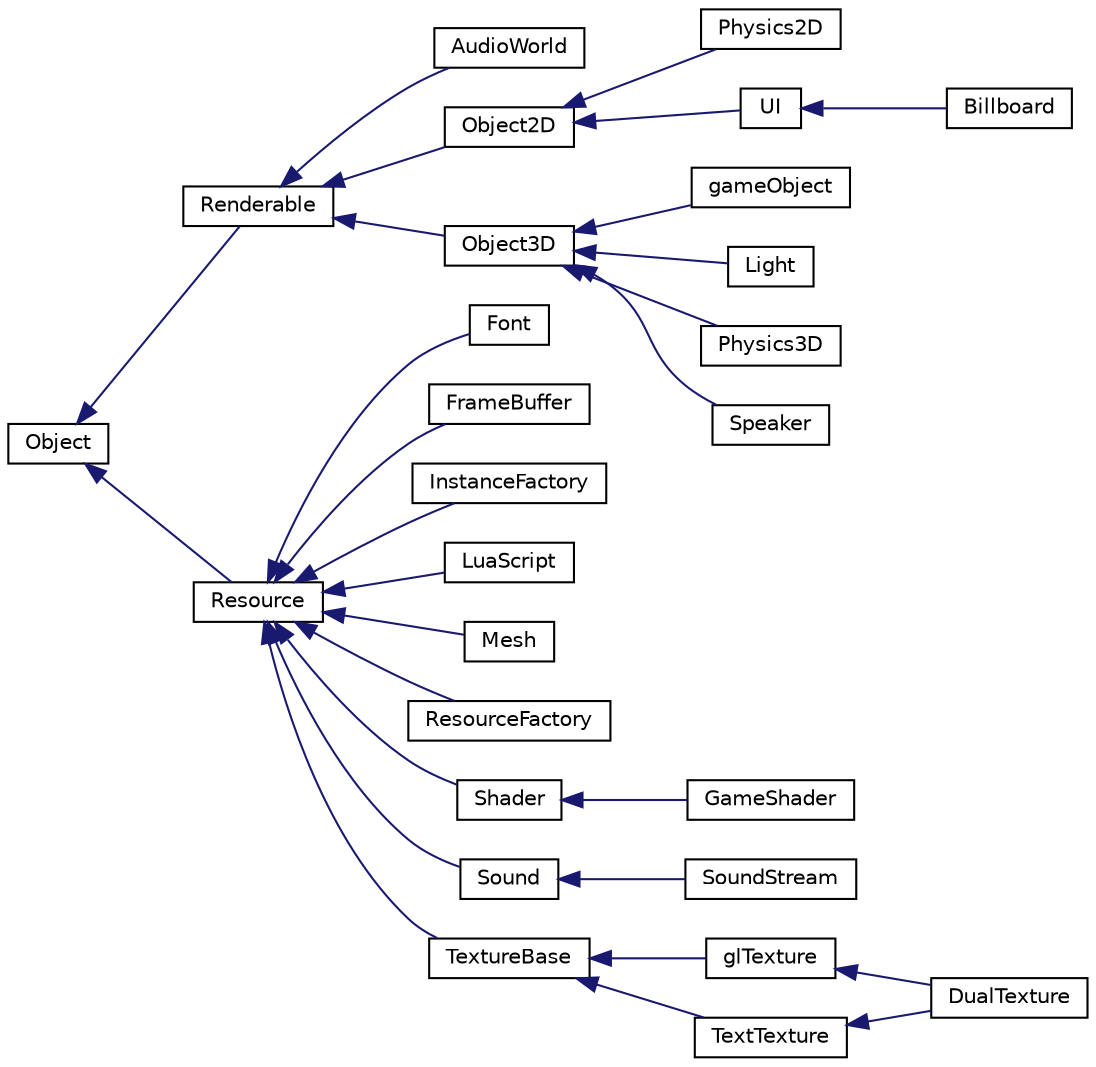 digraph "Graphical Class Hierarchy"
{
  edge [fontname="Helvetica",fontsize="10",labelfontname="Helvetica",labelfontsize="10"];
  node [fontname="Helvetica",fontsize="10",shape=record];
  rankdir="LR";
  Node1 [label="Object",height=0.2,width=0.4,color="black", fillcolor="white", style="filled",URL="$class_object.html"];
  Node1 -> Node2 [dir="back",color="midnightblue",fontsize="10",style="solid",fontname="Helvetica"];
  Node2 [label="Renderable",height=0.2,width=0.4,color="black", fillcolor="white", style="filled",URL="$class_renderable.html"];
  Node2 -> Node3 [dir="back",color="midnightblue",fontsize="10",style="solid",fontname="Helvetica"];
  Node3 [label="AudioWorld",height=0.2,width=0.4,color="black", fillcolor="white", style="filled",URL="$class_audio_world.html"];
  Node2 -> Node4 [dir="back",color="midnightblue",fontsize="10",style="solid",fontname="Helvetica"];
  Node4 [label="Object2D",height=0.2,width=0.4,color="black", fillcolor="white", style="filled",URL="$class_object2_d.html"];
  Node4 -> Node5 [dir="back",color="midnightblue",fontsize="10",style="solid",fontname="Helvetica"];
  Node5 [label="Physics2D",height=0.2,width=0.4,color="black", fillcolor="white", style="filled",URL="$class_physics2_d.html"];
  Node4 -> Node6 [dir="back",color="midnightblue",fontsize="10",style="solid",fontname="Helvetica"];
  Node6 [label="UI",height=0.2,width=0.4,color="black", fillcolor="white", style="filled",URL="$class_u_i.html"];
  Node6 -> Node7 [dir="back",color="midnightblue",fontsize="10",style="solid",fontname="Helvetica"];
  Node7 [label="Billboard",height=0.2,width=0.4,color="black", fillcolor="white", style="filled",URL="$class_billboard.html"];
  Node2 -> Node8 [dir="back",color="midnightblue",fontsize="10",style="solid",fontname="Helvetica"];
  Node8 [label="Object3D",height=0.2,width=0.4,color="black", fillcolor="white", style="filled",URL="$class_object3_d.html"];
  Node8 -> Node9 [dir="back",color="midnightblue",fontsize="10",style="solid",fontname="Helvetica"];
  Node9 [label="gameObject",height=0.2,width=0.4,color="black", fillcolor="white", style="filled",URL="$classgame_object.html"];
  Node8 -> Node10 [dir="back",color="midnightblue",fontsize="10",style="solid",fontname="Helvetica"];
  Node10 [label="Light",height=0.2,width=0.4,color="black", fillcolor="white", style="filled",URL="$class_light.html"];
  Node8 -> Node11 [dir="back",color="midnightblue",fontsize="10",style="solid",fontname="Helvetica"];
  Node11 [label="Physics3D",height=0.2,width=0.4,color="black", fillcolor="white", style="filled",URL="$class_physics3_d.html"];
  Node8 -> Node12 [dir="back",color="midnightblue",fontsize="10",style="solid",fontname="Helvetica"];
  Node12 [label="Speaker",height=0.2,width=0.4,color="black", fillcolor="white", style="filled",URL="$class_speaker.html"];
  Node1 -> Node13 [dir="back",color="midnightblue",fontsize="10",style="solid",fontname="Helvetica"];
  Node13 [label="Resource",height=0.2,width=0.4,color="black", fillcolor="white", style="filled",URL="$class_resource.html"];
  Node13 -> Node14 [dir="back",color="midnightblue",fontsize="10",style="solid",fontname="Helvetica"];
  Node14 [label="Font",height=0.2,width=0.4,color="black", fillcolor="white", style="filled",URL="$class_font.html"];
  Node13 -> Node15 [dir="back",color="midnightblue",fontsize="10",style="solid",fontname="Helvetica"];
  Node15 [label="FrameBuffer",height=0.2,width=0.4,color="black", fillcolor="white", style="filled",URL="$class_frame_buffer.html"];
  Node13 -> Node16 [dir="back",color="midnightblue",fontsize="10",style="solid",fontname="Helvetica"];
  Node16 [label="InstanceFactory",height=0.2,width=0.4,color="black", fillcolor="white", style="filled",URL="$class_instance_factory.html"];
  Node13 -> Node17 [dir="back",color="midnightblue",fontsize="10",style="solid",fontname="Helvetica"];
  Node17 [label="LuaScript",height=0.2,width=0.4,color="black", fillcolor="white", style="filled",URL="$class_lua_script.html"];
  Node13 -> Node18 [dir="back",color="midnightblue",fontsize="10",style="solid",fontname="Helvetica"];
  Node18 [label="Mesh",height=0.2,width=0.4,color="black", fillcolor="white", style="filled",URL="$class_mesh.html"];
  Node13 -> Node19 [dir="back",color="midnightblue",fontsize="10",style="solid",fontname="Helvetica"];
  Node19 [label="ResourceFactory",height=0.2,width=0.4,color="black", fillcolor="white", style="filled",URL="$class_resource_factory.html"];
  Node13 -> Node20 [dir="back",color="midnightblue",fontsize="10",style="solid",fontname="Helvetica"];
  Node20 [label="Shader",height=0.2,width=0.4,color="black", fillcolor="white", style="filled",URL="$class_shader.html"];
  Node20 -> Node21 [dir="back",color="midnightblue",fontsize="10",style="solid",fontname="Helvetica"];
  Node21 [label="GameShader",height=0.2,width=0.4,color="black", fillcolor="white", style="filled",URL="$class_game_shader.html"];
  Node13 -> Node22 [dir="back",color="midnightblue",fontsize="10",style="solid",fontname="Helvetica"];
  Node22 [label="Sound",height=0.2,width=0.4,color="black", fillcolor="white", style="filled",URL="$class_sound.html"];
  Node22 -> Node23 [dir="back",color="midnightblue",fontsize="10",style="solid",fontname="Helvetica"];
  Node23 [label="SoundStream",height=0.2,width=0.4,color="black", fillcolor="white", style="filled",URL="$class_sound_stream.html"];
  Node13 -> Node24 [dir="back",color="midnightblue",fontsize="10",style="solid",fontname="Helvetica"];
  Node24 [label="TextureBase",height=0.2,width=0.4,color="black", fillcolor="white", style="filled",URL="$class_texture_base.html"];
  Node24 -> Node25 [dir="back",color="midnightblue",fontsize="10",style="solid",fontname="Helvetica"];
  Node25 [label="glTexture",height=0.2,width=0.4,color="black", fillcolor="white", style="filled",URL="$classgl_texture.html"];
  Node25 -> Node26 [dir="back",color="midnightblue",fontsize="10",style="solid",fontname="Helvetica"];
  Node26 [label="DualTexture",height=0.2,width=0.4,color="black", fillcolor="white", style="filled",URL="$class_dual_texture.html"];
  Node24 -> Node27 [dir="back",color="midnightblue",fontsize="10",style="solid",fontname="Helvetica"];
  Node27 [label="TextTexture",height=0.2,width=0.4,color="black", fillcolor="white", style="filled",URL="$class_text_texture.html"];
  Node27 -> Node26 [dir="back",color="midnightblue",fontsize="10",style="solid",fontname="Helvetica"];
}

